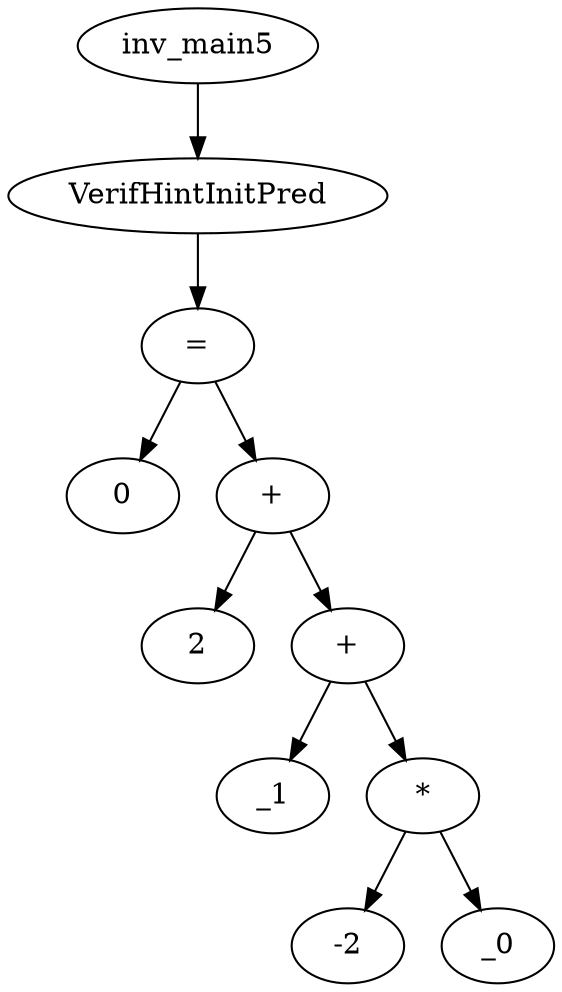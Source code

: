 digraph dag {
0 [label="inv_main5"];
1 [label="VerifHintInitPred"];
2 [label="="];
3 [label="0"];
4 [label="+"];
5 [label="2"];
6 [label="+"];
7 [label="_1"];
8 [label="*"];
9 [label="-2"];
10 [label="_0"];
0->1
1->2
2->4
2 -> 3
4->6
4 -> 5
6->8
6 -> 7
8->10
8 -> 9
}
